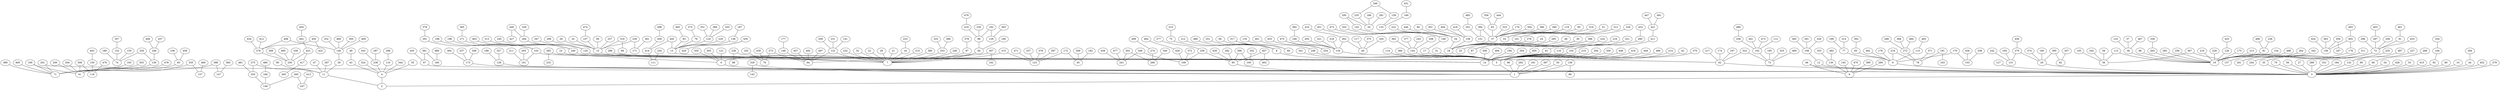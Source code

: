 graph{
201 -- 71;
234 -- 111;
103 -- 101;
346 -- 159;
381 -- 67;
125 -- 38;
173 -- 3;
286 -- 14;
443 -- 150;
255 -- 149;
384 -- 151;
275 -- 255;
329 -- 1;
142 -- 34;
128 -- 3;
90 -- 11;
349 -- 241;
385 -- 14;
299 -- 15;
75 -- 8;
486 -- 258;
62 -- 3;
86 -- 19;
301 -- 158;
63 -- 37;
189 -- 74;
200 -- 41;
389 -- 71;
288 -- 272;
23 -- 0;
364 -- 173;
259 -- 95;
271 -- 249;
404 -- 158;
436 -- 153;
57 -- 38;
428 -- 95;
217 -- 62;
424 -- 156;
341 -- 5;
401 -- 248;
152 -- 74;
308 -- 250;
245 -- 120;
242 -- 131;
274 -- 266;
108 -- 12;
204 -- 41;
49 -- 43;
263 -- 19;
46 -- 3;
383 -- 108;
102 -- 73;
273 -- 64;
463 -- 249;
451 -- 146;
207 -- 82;
195 -- 73;
400 -- 71;
136 -- 1;
419 -- 98;
445 -- 13;
13 -- 7;
438 -- 241;
9 -- 3;
96 -- 1;
134 -- 5;
26 -- 15;
361 -- 171;
114 -- 5;
479 -- 419;
77 -- 9;
382 -- 168;
366 -- 5;
12 -- 3;
32 -- 15;
362 -- 144;
174 -- 62;
465 -- 83;
292 -- 1;
324 -- 4;
228 -- 7;
65 -- 9;
232 -- 7;
343 -- 238;
146 -- 17;
489 -- 160;
199 -- 77;
314 -- 77;
127 -- 3;
238 -- 4;
434 -- 276;
79 -- 13;
150 -- 118;
29 -- 3;
408 -- 140;
122 -- 7;
353 -- 130;
396 -- 95;
31 -- 5;
110 -- 4;
224 -- 87;
177 -- 148;
471 -- 123;
35 -- 3;
306 -- 41;
330 -- 139;
4 -- 2;
457 -- 64;
332 -- 140;
336 -- 263;
124 -- 13;
148 -- 64;
412 -- 276;
70 -- 3;
462 -- 9;
249 -- 14;
218 -- 78;
391 -- 108;
220 -- 13;
278 -- 18;
482 -- 130;
98 -- 94;
104 -- 14;
472 -- 146;
326 -- 108;
338 -- 153;
333 -- 73;
56 -- 3;
222 -- 34;
27 -- 3;
186 -- 128;
474 -- 107;
165 -- 131;
351 -- 124;
283 -- 19;
407 -- 95;
103 -- 62;
392 -- 65;
85 -- 33;
337 -- 123;
117 -- 40;
52 -- 7;
357 -- 152;
323 -- 37;
256 -- 19;
18 -- 5;
355 -- 0;
289 -- 3;
406 -- 246;
384 -- 37;
331 -- 3;
358 -- 14;
280 -- 104;
61 -- 5;
183 -- 76;
205 -- 134;
315 -- 0;
113 -- 19;
475 -- 134;
24 -- 18;
464 -- 429;
210 -- 5;
418 -- 158;
258 -- 102;
181 -- 1;
219 -- 19;
22 -- 7;
229 -- 19;
202 -- 146;
421 -- 411;
179 -- 37;
411 -- 104;
440 -- 427;
440 -- 284;
139 -- 41;
446 -- 34;
0 -- 1;
144 -- 5;
15 -- 7;
294 -- 5;
494 -- 14;
359 -- 156;
39 -- 11;
11 -- 2;
201 -- 3;
104 -- 5;
126 -- 19;
190 -- 71;
286 -- 62;
72 -- 35;
94 -- 0;
8 -- 5;
184 -- 3;
350 -- 5;
296 -- 72;
107 -- 15;
309 -- 45;
209 -- 122;
28 -- 7;
356 -- 63;
192 -- 98;
105 -- 36;
295 -- 142;
21 -- 7;
410 -- 262;
340 -- 266;
321 -- 134;
450 -- 422;
393 -- 129;
373 -- 79;
223 -- 16;
145 -- 6;
132 -- 3;
231 -- 122;
215 -- 7;
302 -- 241;
477 -- 241;
37 -- 18;
387 -- 1;
170 -- 9;
305 -- 0;
448 -- 5;
478 -- 41;
230 -- 98;
34 -- 18;
43 -- 4;
403 -- 267;
175 -- 19;
84 -- 34;
376 -- 123;
416 -- 5;
344 -- 4;
99 -- 3;
298 -- 110;
67 -- 3;
66 -- 3;
119 -- 33;
3 -- 2;
432 -- 280;
119 -- 37;
235 -- 20;
449 -- 5;
182 -- 45;
470 -- 6;
295 -- 20;
54 -- 3;
367 -- 36;
113 -- 36;
159 -- 133;
439 -- 76;
188 -- 20;
405 -- 156;
363 -- 156;
487 -- 132;
38 -- 19;
212 -- 8;
496 -- 5;
447 -- 421;
359 -- 167;
176 -- 9;
211 -- 101;
381 -- 160;
281 -- 20;
284 -- 120;
172 -- 123;
327 -- 128;
374 -- 29;
213 -- 19;
426 -- 3;
368 -- 272;
375 -- 40;
237 -- 173;
206 -- 72;
380 -- 7;
268 -- 66;
193 -- 71;
30 -- 18;
491 -- 421;
303 -- 71;
158 -- 18;
58 -- 15;
499 -- 274;
180 -- 94;
379 -- 291;
469 -- 140;
50 -- 1;
53 -- 3;
437 -- 246;
466 -- 8;
335 -- 157;
423 -- 250;
483 -- 115;
248 -- 5;
349 -- 109;
322 -- 62;
445 -- 414;
310 -- 75;
423 -- 417;
312 -- 161;
141 -- 122;
431 -- 169;
318 -- 134;
300 -- 140;
166 -- 149;
251 -- 8;
346 -- 235;
413 -- 247;
275 -- 11;
140 -- 39;
430 -- 13;
493 -- 405;
214 -- 5;
260 -- 149;
407 -- 402;
415 -- 3;
367 -- 137;
47 -- 11;
81 -- 19;
226 -- 161;
138 -- 13;
488 -- 137;
259 -- 109;
476 -- 118;
484 -- 272;
460 -- 157;
130 -- 6;
377 -- 144;
196 -- 103;
246 -- 139;
92 -- 3;
450 -- 276;
320 -- 40;
425 -- 126;
492 -- 64;
262 -- 134;
169 -- 133;
325 -- 253;
218 -- 9;
80 -- 3;
398 -- 71;
345 -- 36;
10 -- 3;
277 -- 259;
365 -- 271;
191 -- 163;
429 -- 109;
388 -- 18;
106 -- 93;
480 -- 166;
307 -- 64;
273 -- 76;
453 -- 254;
115 -- 9;
497 -- 64;
291 -- 103;
315 -- 123;
317 -- 8;
264 -- 261;
122 -- 64;
329 -- 143;
495 -- 250;
164 -- 92;
348 -- 173;
240 -- 7;
322 -- 73;
306 -- 118;
42 -- 5;
270 -- 131;
312 -- 37;
194 -- 14;
264 -- 19;
360 -- 147;
335 -- 71;
93 -- 41;
316 -- 33;
221 -- 61;
154 -- 19;
120 -- 14;
342 -- 261;
405 -- 178;
187 -- 138;
454 -- 442;
282 -- 95;
399 -- 6;
311 -- 19;
394 -- 44;
185 -- 29;
155 -- 74;
369 -- 124;
498 -- 459;
452 -- 3;
330 -- 74;
243 -- 144;
51 -- 33;
285 -- 18;
253 -- 7;
260 -- 247;
319 -- 15;
225 -- 35;
168 -- 134;
190 -- 41;
178 -- 19;
386 -- 253;
95 -- 1;
197 -- 62;
279 -- 3;
16 -- 7;
269 -- 6;
55 -- 4;
328 -- 284;
468 -- 81;
456 -- 270;
388 -- 87;
385 -- 233;
417 -- 265;
481 -- 255;
44 -- 3;
414 -- 111;
354 -- 14;
304 -- 37;
352 -- 100;
371 -- 78;
287 -- 11;
48 -- 18;
46 -- 6;
257 -- 15;
227 -- 132;
395 -- 29;
372 -- 109;
239 -- 15;
441 -- 102;
170 -- 153;
97 -- 7;
270 -- 29;
72 -- 19;
59 -- 36;
239 -- 171;
319 -- 69;
91 -- 72;
203 -- 124;
473 -- 102;
430 -- 420;
297 -- 238;
433 -- 72;
60 -- 8;
228 -- 88;
5 -- 1;
458 -- 93;
192 -- 129;
455 -- 14;
435 -- 67;
252 -- 151;
442 -- 423;
112 -- 102;
409 -- 140;
17 -- 5;
395 -- 82;
272 -- 78;
390 -- 37;
490 -- 73;
276 -- 250;
398 -- 147;
136 -- 89;
378 -- 97;
172 -- 45;
347 -- 120;
293 -- 101;
475 -- 254;
208 -- 144;
94 -- 7;
290 -- 37;
485 -- 252;
370 -- 5;
467 -- 38;
339 -- 250;
396 -- 100;
408 -- 276;
459 -- 414;
262 -- 40;
334 -- 164;
30 -- 25;
83 -- 13;
302 -- 266;
311 -- 244;
313 -- 249;
121 -- 0;
461 -- 91;
267 -- 72;
221 -- 116;
135 -- 68;
191 -- 78;
444 -- 63;
198 -- 103;
236 -- 81;
397 -- 123;
317 -- 68;
307 -- 162;
216 -- 87;
}
